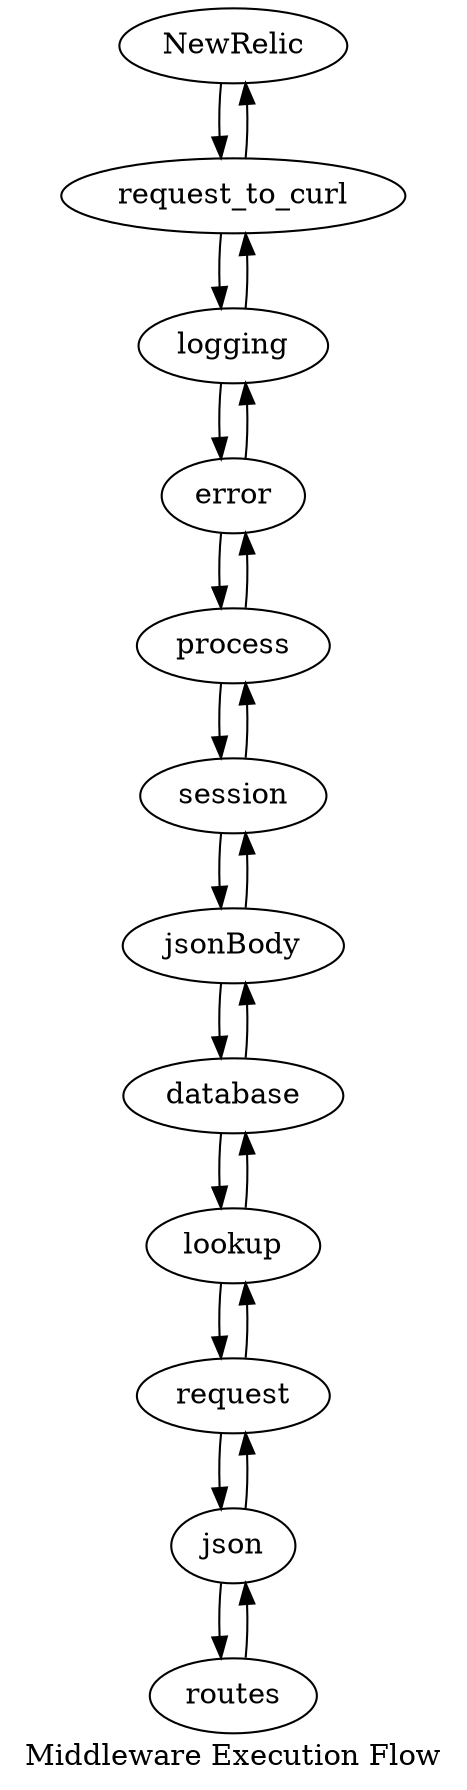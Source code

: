 digraph G {
    label="Middleware Execution Flow";
    NewRelic -> request_to_curl;
    request_to_curl -> logging;
    logging -> error;
    error -> process;
    process -> session;
    session -> jsonBody;
    jsonBody -> database;
    database -> lookup;
    lookup -> request;
    request -> json;
    json -> routes;
    routes -> json;
    json -> request;
    request -> lookup;
    lookup -> database;
    database -> jsonBody;
    jsonBody -> session;
    session -> process;
    process -> error;
    error -> logging;
    logging -> request_to_curl;
    request_to_curl -> NewRelic;
}
